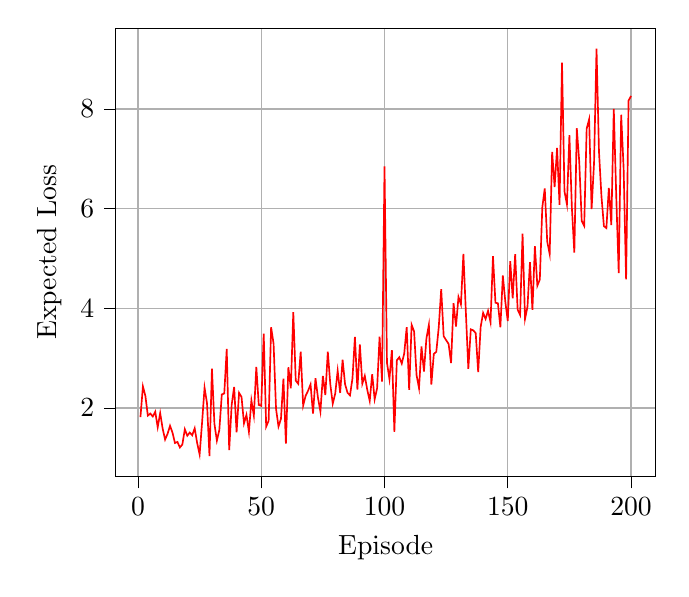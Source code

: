 % This file was created with tikzplotlib v0.9.16.
\begin{tikzpicture}

\begin{axis}[
tick align=outside,
tick pos=left,
x grid style={white!69.02!black},
xlabel={Episode},
xmajorgrids,
xmin=-8.95, xmax=209.95,
xtick style={color=black},
y grid style={white!69.02!black},
ylabel={Expected Loss},
ymajorgrids,
ymin=0.624, ymax=9.621,
ytick style={color=black}
]
\addplot [semithick, red]
table {%
1 1.817
2 2.433
3 2.241
4 1.847
5 1.888
6 1.829
7 1.924
8 1.613
9 1.897
10 1.587
11 1.366
12 1.482
13 1.642
14 1.505
15 1.297
16 1.318
17 1.208
18 1.267
19 1.572
20 1.443
21 1.507
22 1.452
23 1.591
24 1.297
25 1.068
26 1.708
27 2.406
28 2.096
29 1.033
30 2.788
31 1.685
32 1.344
33 1.559
34 2.271
35 2.291
36 3.184
37 1.156
38 2.06
39 2.422
40 1.51
41 2.304
42 2.221
43 1.691
44 1.862
45 1.52
46 2.153
47 1.847
48 2.825
49 2.061
50 2.042
51 3.491
52 1.626
53 1.744
54 3.621
55 3.291
56 1.982
57 1.628
58 1.782
59 2.589
60 1.285
61 2.816
62 2.395
63 3.922
64 2.548
65 2.485
66 3.128
67 2.048
68 2.243
69 2.347
70 2.472
71 1.886
72 2.597
73 2.208
74 1.929
75 2.644
76 2.26
77 3.13
78 2.483
79 2.086
80 2.286
81 2.748
82 2.302
83 2.968
84 2.478
85 2.305
86 2.253
87 2.592
88 3.427
89 2.368
90 3.273
91 2.487
92 2.645
93 2.366
94 2.142
95 2.678
96 2.174
97 2.396
98 3.432
99 2.531
100 6.846
101 2.907
102 2.581
103 3.161
104 1.523
105 2.956
106 3.018
107 2.891
108 3.094
109 3.622
110 2.362
111 3.668
112 3.536
113 2.658
114 2.398
115 3.233
116 2.733
117 3.395
118 3.668
119 2.47
120 3.085
121 3.127
122 3.618
123 4.383
124 3.44
125 3.361
126 3.285
127 2.903
128 4.105
129 3.635
130 4.228
131 4.078
132 5.091
133 3.924
134 2.785
135 3.578
136 3.558
137 3.501
138 2.718
139 3.626
140 3.908
141 3.786
142 3.95
143 3.722
144 5.046
145 4.112
146 4.101
147 3.62
148 4.658
149 4.134
150 3.744
151 4.946
152 4.199
153 5.086
154 3.974
155 3.867
156 5.5
157 3.788
158 4.031
159 4.925
160 3.967
161 5.245
162 4.453
163 4.577
164 6.022
165 6.406
166 5.339
167 5.091
168 7.14
169 6.434
170 7.218
171 6.077
172 8.931
173 6.347
174 6.086
175 7.474
176 6.025
177 5.116
178 7.613
179 6.936
180 5.752
181 5.653
182 7.605
183 7.792
184 5.99
185 6.922
186 9.212
187 7.142
188 6.25
189 5.648
190 5.61
191 6.416
192 5.672
193 8.0
194 6.254
195 4.708
196 7.884
197 6.801
198 4.583
199 8.168
200 8.261
};
\end{axis}

\end{tikzpicture}

